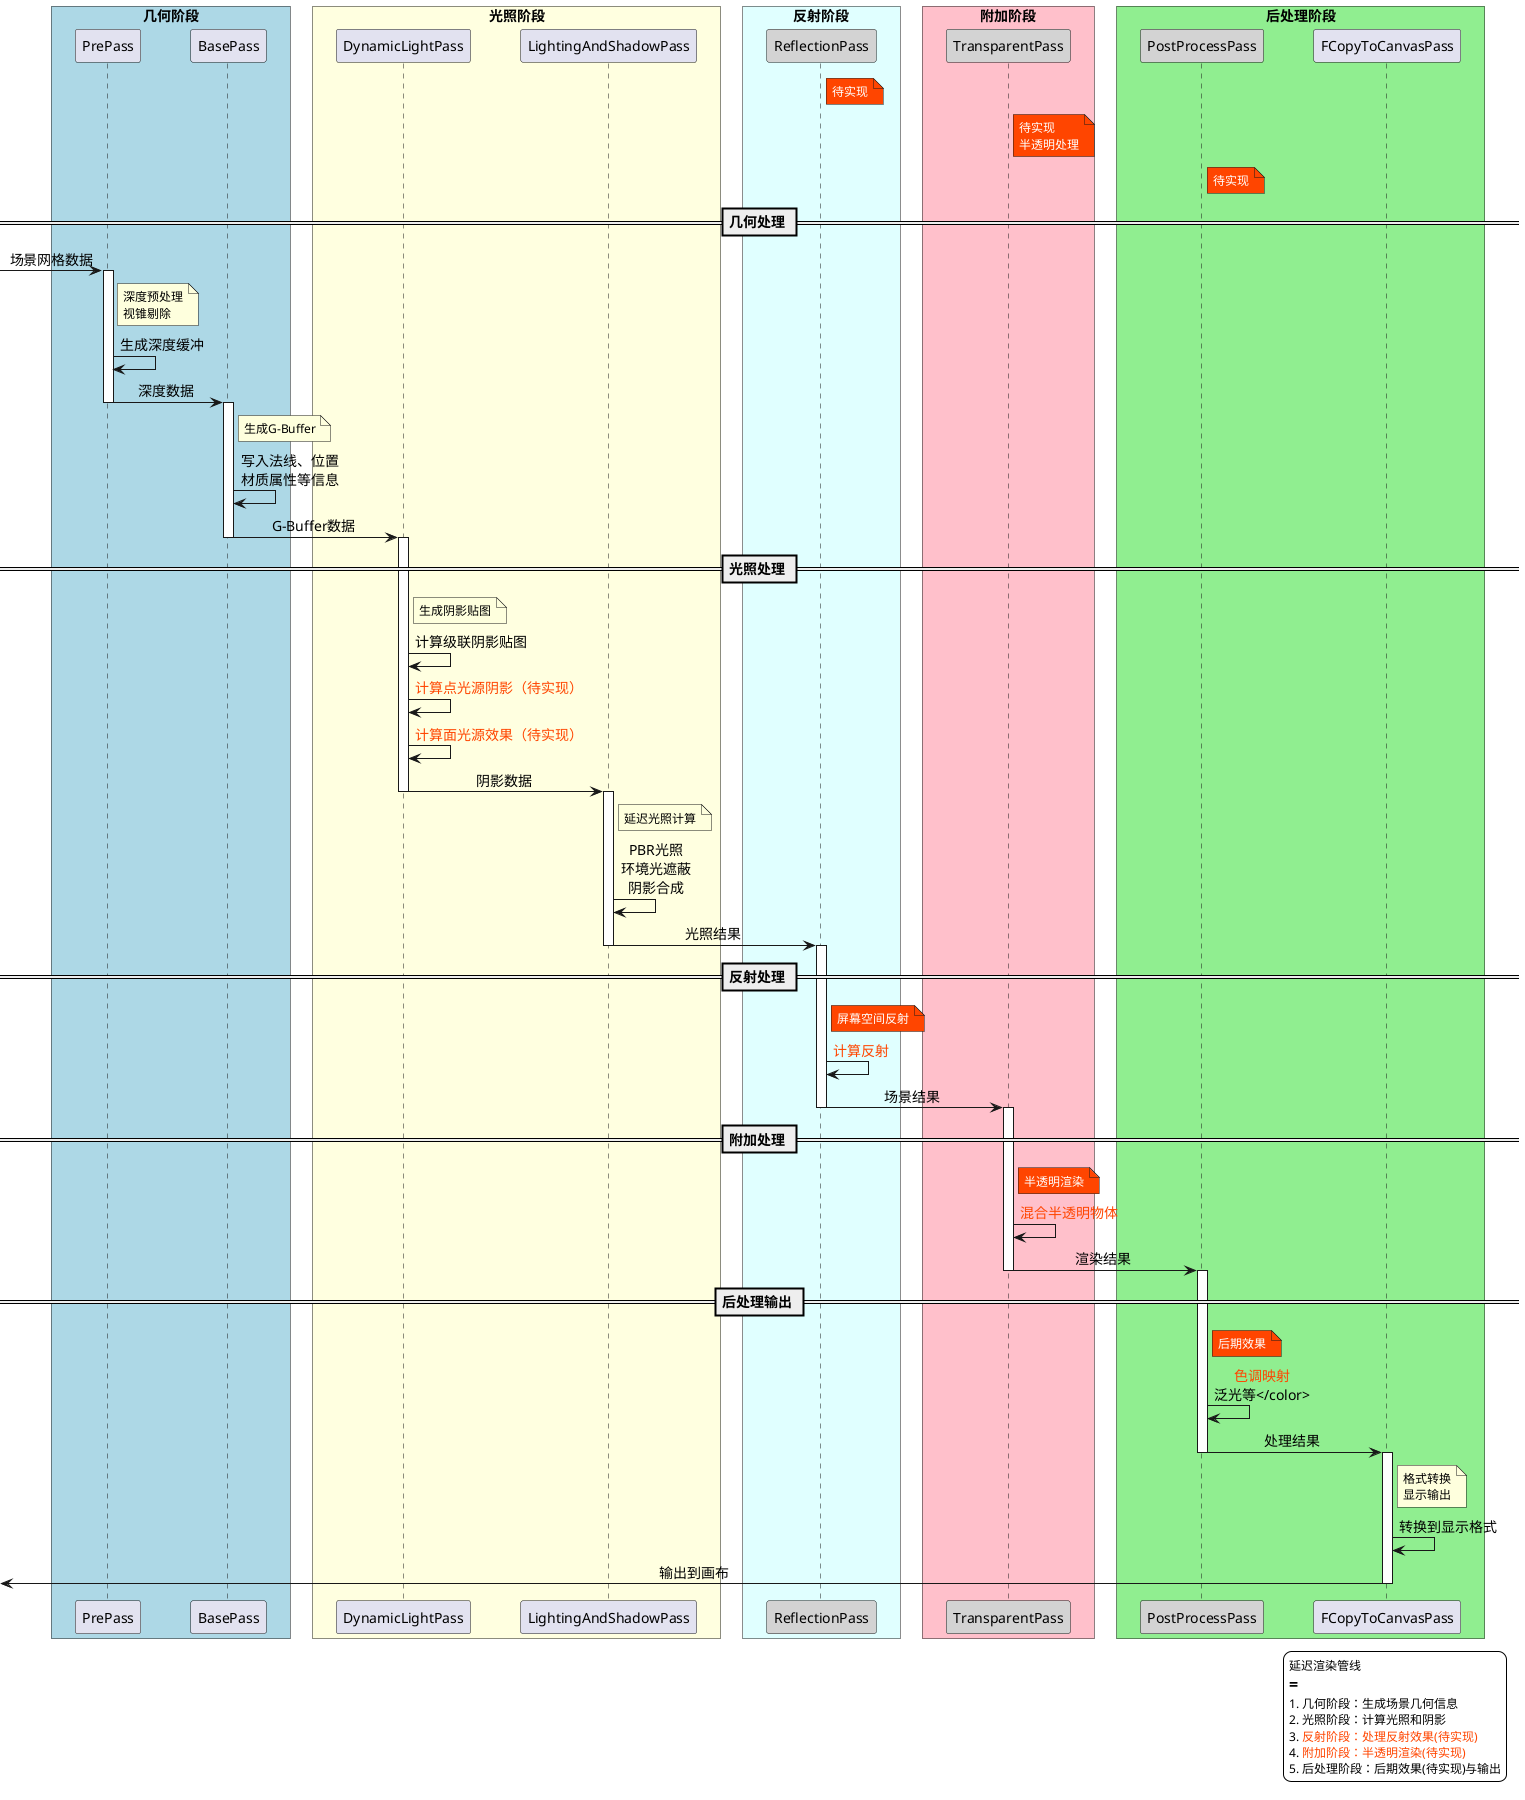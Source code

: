 @startuml Deferred Rendering Pipeline Sequence

' 设置支持中文的字体
skinparam defaultFontName "Microsoft YaHei"
skinparam backgroundColor white
skinparam sequenceMessageAlign center
skinparam ParticipantPadding 20
skinparam BoxPadding 10
skinparam handwritten false
skinparam defaultFontSize 14

' 其他字体相关设置
skinparam note {
    FontName "Microsoft YaHei"
    FontSize 12
}

skinparam legend {
    FontName "Microsoft YaHei"
    FontSize 12
}

box "几何阶段" #LightBlue
participant "PrePass" as Pre
participant "BasePass" as Base
end box

box "光照阶段" #LightYellow
participant "DynamicLightPass" as DLight
participant "LightingAndShadowPass" as LSPass
end box

box "反射阶段" #LightCyan
participant "ReflectionPass" as Reflect #LightGray
note right Reflect #OrangeRed
    <color:white>待实现</color>
end note
end box

box "附加阶段" #Pink
participant "TransparentPass" as Trans #LightGray
note right Trans #OrangeRed
    <color:white>待实现</color>
    <color:white>半透明处理</color>
end note
end box

box "后处理阶段" #LightGreen
participant "PostProcessPass" as Post #LightGray
participant "FCopyToCanvasPass" as Copy
note right Post #OrangeRed
    <color:white>待实现</color>
end note
end box

== 几何处理 ==
[-> Pre: 场景网格数据
activate Pre
note right Pre: 深度预处理\n视锥剔除
Pre -> Pre: 生成深度缓冲
Pre -> Base: 深度数据
deactivate Pre

activate Base
note right Base: 生成G-Buffer
Base -> Base: 写入法线、位置\n材质属性等信息
Base -> DLight: G-Buffer数据
deactivate Base

== 光照处理 ==
activate DLight
note right DLight: 生成阴影贴图
DLight -> DLight: 计算级联阴影贴图
DLight -> DLight: <color #OrangeRed>计算点光源阴影（待实现）</color>
DLight -> DLight: <color #OrangeRed>计算面光源效果（待实现）</color>
DLight -> LSPass: 阴影数据
deactivate DLight

activate LSPass
note right LSPass: 延迟光照计算
LSPass -> LSPass: PBR光照\n环境光遮蔽\n阴影合成
LSPass -> Reflect: 光照结果
deactivate LSPass

== 反射处理 ==
activate Reflect
note right Reflect #OrangeRed
    <color:white>屏幕空间反射</color>
end note
Reflect -> Reflect: <color #OrangeRed>计算反射</color>
Reflect -> Trans: 场景结果
deactivate Reflect

== 附加处理 ==
activate Trans
note right Trans #OrangeRed
    <color:white>半透明渲染</color>
end note
Trans -> Trans: <color #OrangeRed>混合半透明物体</color>
Trans -> Post: 渲染结果
deactivate Trans

== 后处理输出 ==
activate Post
note right Post #OrangeRed
    <color:white>后期效果</color>
end note
Post -> Post: <color #OrangeRed>色调映射\n泛光等</color>
Post -> Copy: 处理结果
deactivate Post

activate Copy
note right Copy: 格式转换\n显示输出
Copy -> Copy: 转换到显示格式
[<- Copy: 输出到画布
deactivate Copy

legend right
延迟渲染管线
==
1. 几何阶段：生成场景几何信息
2. 光照阶段：计算光照和阴影
3. <color #OrangeRed>反射阶段：处理反射效果(待实现)</color>
4. <color #OrangeRed>附加阶段：半透明渲染(待实现)</color>
5. 后处理阶段：后期效果(待实现)与输出
end legend

@enduml 